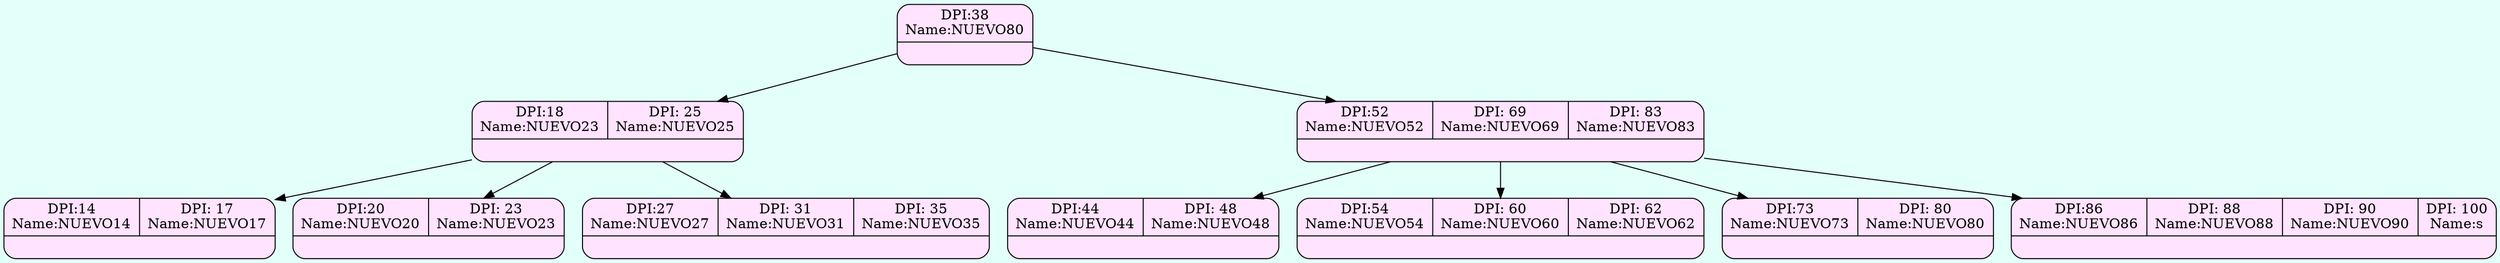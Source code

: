 digraph structs {
  bgcolor = "#E3FFFA"
 node [shape=Mrecord fillcolor="#FFE3FF" style =filled];
struct419811119[label="{{DPI:38\nName:NUEVO80}|<here>}"];
struct619387461[label="{{DPI:18\nName:NUEVO23|DPI: 25\nName:NUEVO25}|<here>}"];
struct593836204[label="{{DPI:52\nName:NUEVO52|DPI: 69\nName:NUEVO69|DPI: 83\nName:NUEVO83}|<here>}"];
struct1259706411[label="{{DPI:14\nName:NUEVO14|DPI: 17\nName:NUEVO17}|<here>}"];
struct2094947025[label="{{DPI:20\nName:NUEVO20|DPI: 23\nName:NUEVO23}|<here>}"];
struct1789501[label="{{DPI:27\nName:NUEVO27|DPI: 31\nName:NUEVO31|DPI: 35\nName:NUEVO35}|<here>}"];
struct171030218[label="{{DPI:44\nName:NUEVO44|DPI: 48\nName:NUEVO48}|<here>}"];
struct1828893543[label="{{DPI:54\nName:NUEVO54|DPI: 60\nName:NUEVO60|DPI: 62\nName:NUEVO62}|<here>}"];
struct1661232324[label="{{DPI:73\nName:NUEVO73|DPI: 80\nName:NUEVO80}|<here>}"];
struct1749806211[label="{{DPI:86\nName:NUEVO86|DPI: 88\nName:NUEVO88|DPI: 90\nName:NUEVO90|DPI: 100\nName:s}|<here>}"];

struct419811119->struct619387461;
struct419811119->struct593836204;
struct619387461->struct1259706411;
struct619387461->struct2094947025;
struct619387461->struct1789501;
struct593836204->struct171030218;
struct593836204->struct1828893543;
struct593836204->struct1661232324;
struct593836204->struct1749806211;
}